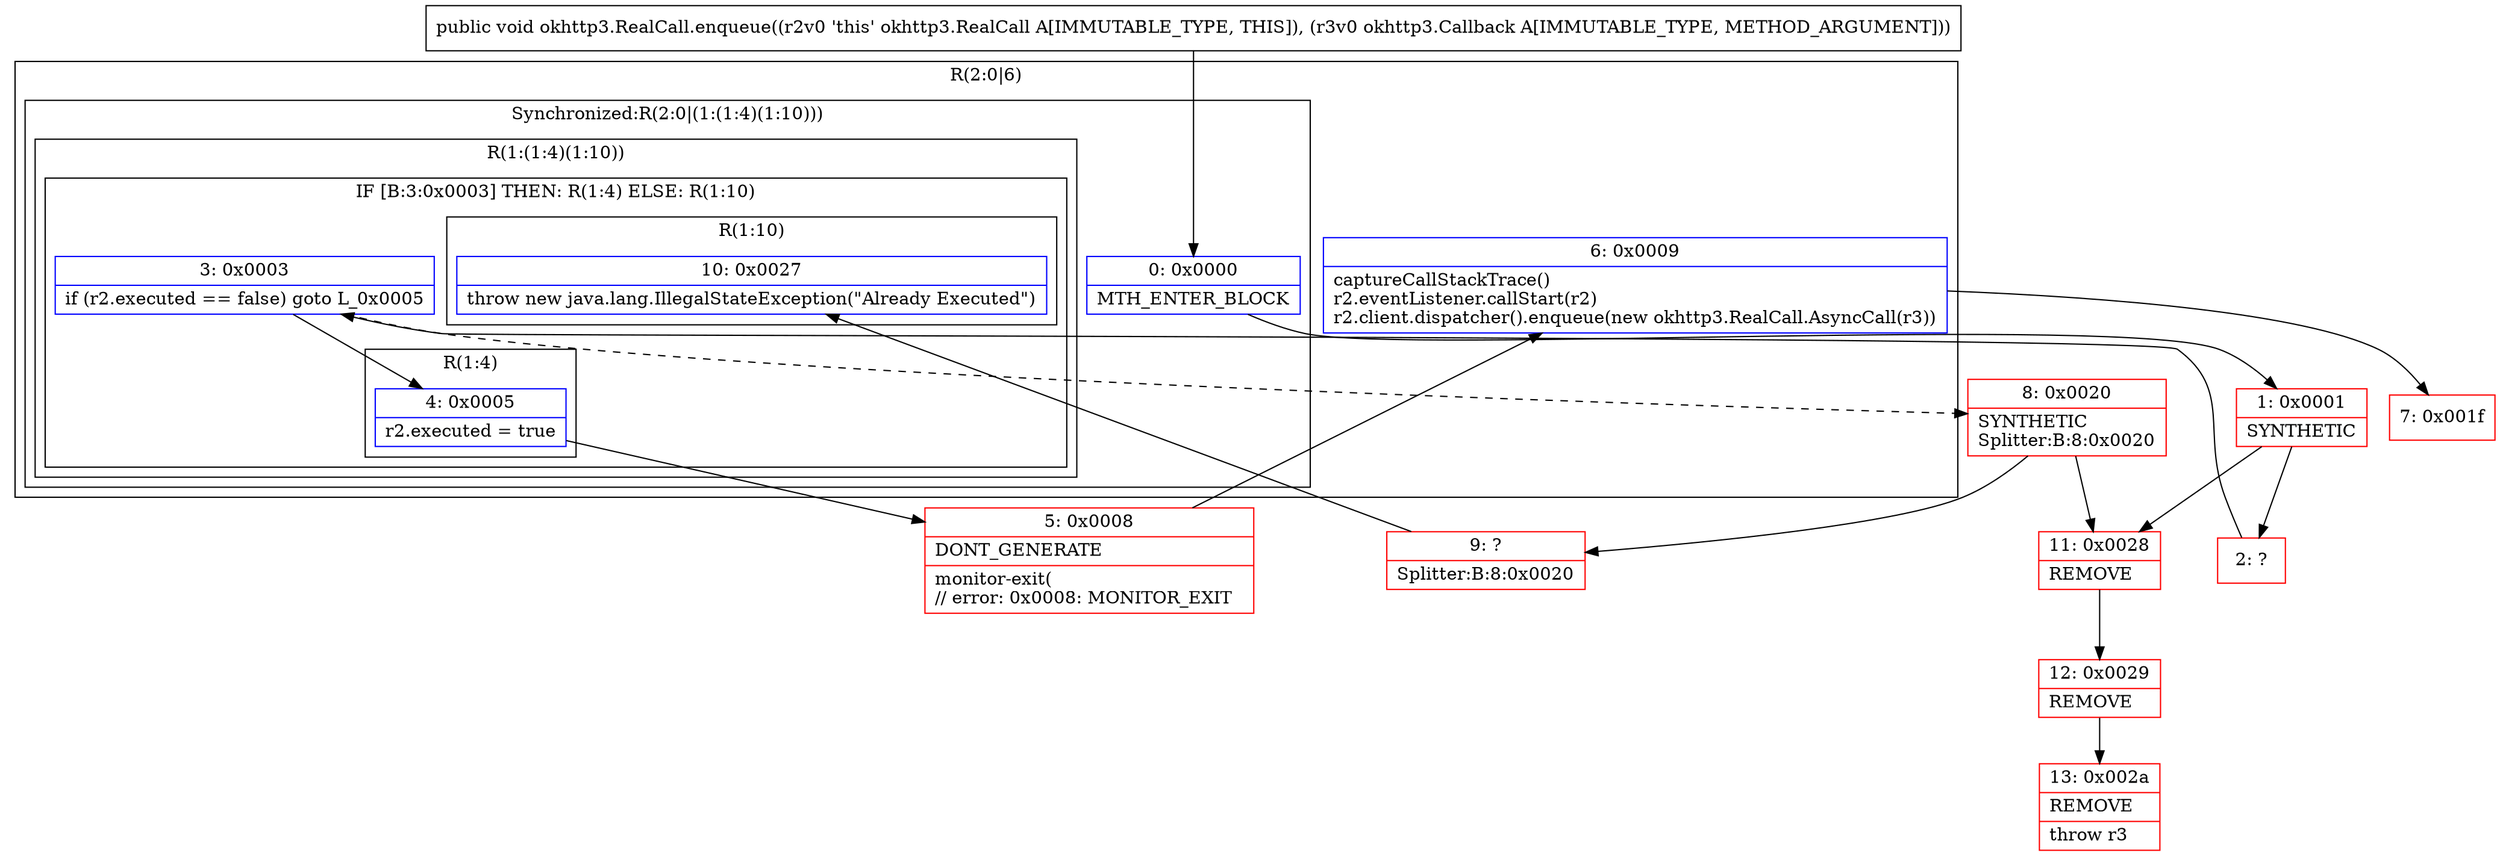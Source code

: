 digraph "CFG forokhttp3.RealCall.enqueue(Lokhttp3\/Callback;)V" {
subgraph cluster_Region_1189157802 {
label = "R(2:0|6)";
node [shape=record,color=blue];
subgraph cluster_SynchronizedRegion_257652925 {
label = "Synchronized:R(2:0|(1:(1:4)(1:10)))";
node [shape=record,color=blue];
Node_0 [shape=record,label="{0\:\ 0x0000|MTH_ENTER_BLOCK\l}"];
subgraph cluster_Region_1543476956 {
label = "R(1:(1:4)(1:10))";
node [shape=record,color=blue];
subgraph cluster_IfRegion_174741240 {
label = "IF [B:3:0x0003] THEN: R(1:4) ELSE: R(1:10)";
node [shape=record,color=blue];
Node_3 [shape=record,label="{3\:\ 0x0003|if (r2.executed == false) goto L_0x0005\l}"];
subgraph cluster_Region_1150824532 {
label = "R(1:4)";
node [shape=record,color=blue];
Node_4 [shape=record,label="{4\:\ 0x0005|r2.executed = true\l}"];
}
subgraph cluster_Region_282212074 {
label = "R(1:10)";
node [shape=record,color=blue];
Node_10 [shape=record,label="{10\:\ 0x0027|throw new java.lang.IllegalStateException(\"Already Executed\")\l}"];
}
}
}
}
Node_6 [shape=record,label="{6\:\ 0x0009|captureCallStackTrace()\lr2.eventListener.callStart(r2)\lr2.client.dispatcher().enqueue(new okhttp3.RealCall.AsyncCall(r3))\l}"];
}
Node_1 [shape=record,color=red,label="{1\:\ 0x0001|SYNTHETIC\l}"];
Node_2 [shape=record,color=red,label="{2\:\ ?}"];
Node_5 [shape=record,color=red,label="{5\:\ 0x0008|DONT_GENERATE\l|monitor\-exit(\l\/\/ error: 0x0008: MONITOR_EXIT  \l}"];
Node_7 [shape=record,color=red,label="{7\:\ 0x001f}"];
Node_8 [shape=record,color=red,label="{8\:\ 0x0020|SYNTHETIC\lSplitter:B:8:0x0020\l}"];
Node_9 [shape=record,color=red,label="{9\:\ ?|Splitter:B:8:0x0020\l}"];
Node_11 [shape=record,color=red,label="{11\:\ 0x0028|REMOVE\l}"];
Node_12 [shape=record,color=red,label="{12\:\ 0x0029|REMOVE\l}"];
Node_13 [shape=record,color=red,label="{13\:\ 0x002a|REMOVE\l|throw r3\l}"];
MethodNode[shape=record,label="{public void okhttp3.RealCall.enqueue((r2v0 'this' okhttp3.RealCall A[IMMUTABLE_TYPE, THIS]), (r3v0 okhttp3.Callback A[IMMUTABLE_TYPE, METHOD_ARGUMENT])) }"];
MethodNode -> Node_0;
Node_0 -> Node_1;
Node_3 -> Node_4;
Node_3 -> Node_8[style=dashed];
Node_4 -> Node_5;
Node_6 -> Node_7;
Node_1 -> Node_2;
Node_1 -> Node_11;
Node_2 -> Node_3;
Node_5 -> Node_6;
Node_8 -> Node_9;
Node_8 -> Node_11;
Node_9 -> Node_10;
Node_11 -> Node_12;
Node_12 -> Node_13;
}


